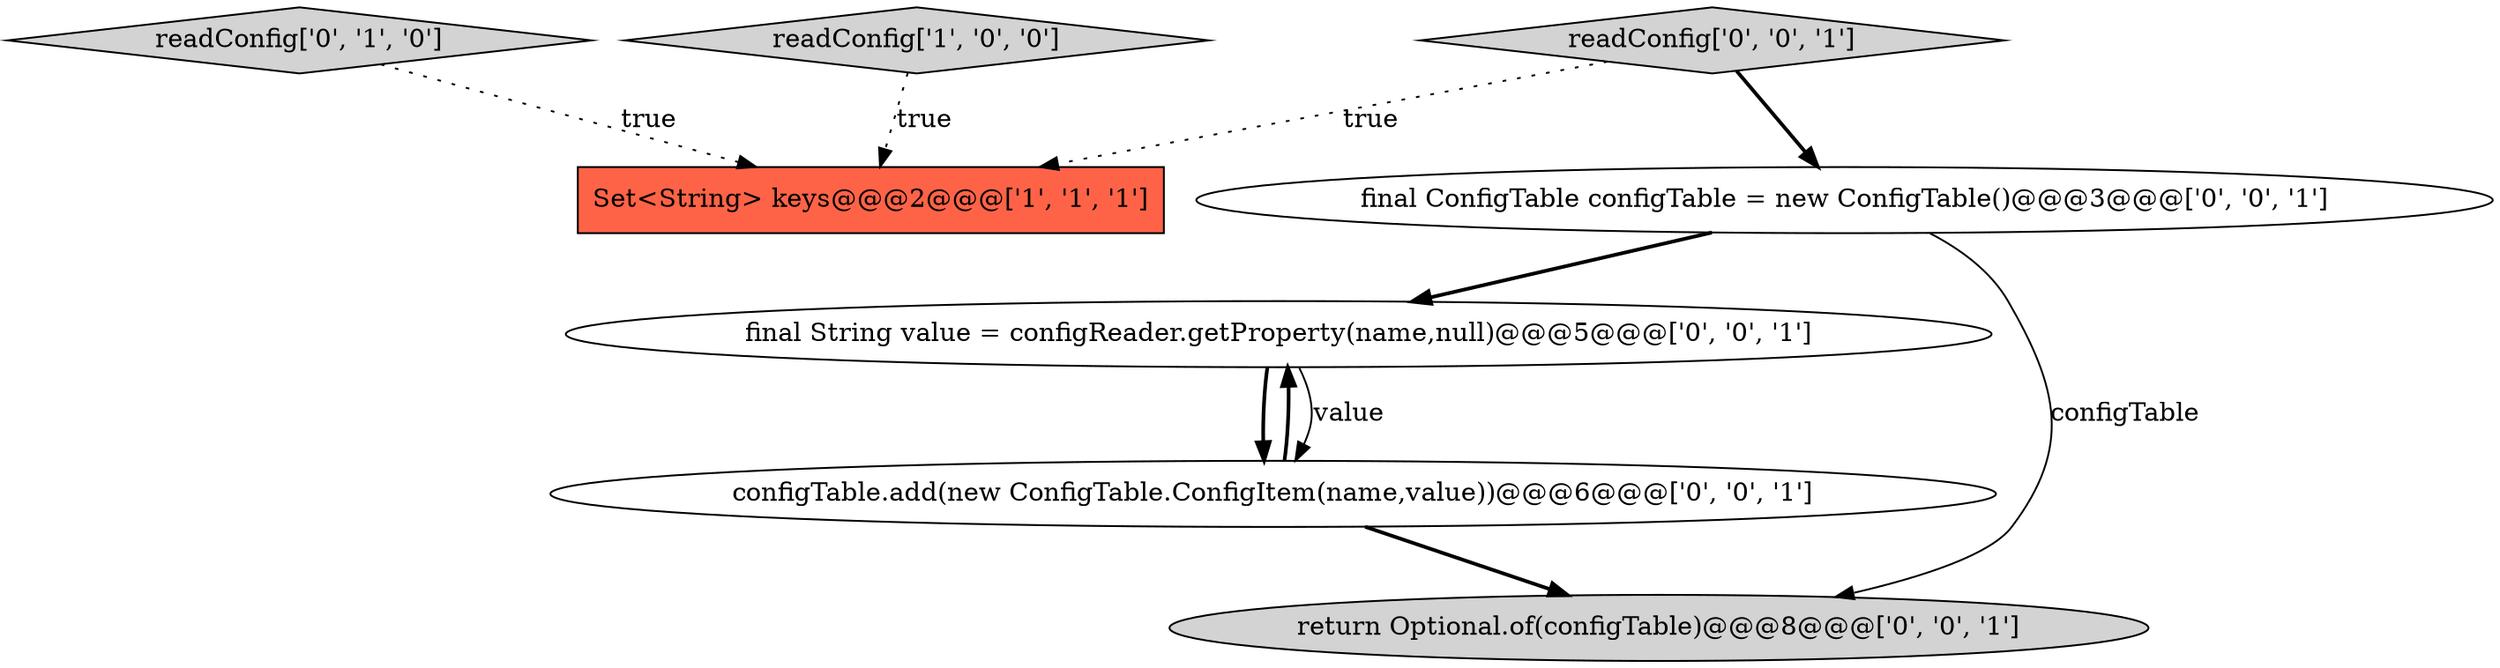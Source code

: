 digraph {
1 [style = filled, label = "Set<String> keys@@@2@@@['1', '1', '1']", fillcolor = tomato, shape = box image = "AAA0AAABBB1BBB"];
4 [style = filled, label = "configTable.add(new ConfigTable.ConfigItem(name,value))@@@6@@@['0', '0', '1']", fillcolor = white, shape = ellipse image = "AAA0AAABBB3BBB"];
2 [style = filled, label = "readConfig['0', '1', '0']", fillcolor = lightgray, shape = diamond image = "AAA0AAABBB2BBB"];
5 [style = filled, label = "readConfig['0', '0', '1']", fillcolor = lightgray, shape = diamond image = "AAA0AAABBB3BBB"];
7 [style = filled, label = "final String value = configReader.getProperty(name,null)@@@5@@@['0', '0', '1']", fillcolor = white, shape = ellipse image = "AAA0AAABBB3BBB"];
3 [style = filled, label = "final ConfigTable configTable = new ConfigTable()@@@3@@@['0', '0', '1']", fillcolor = white, shape = ellipse image = "AAA0AAABBB3BBB"];
6 [style = filled, label = "return Optional.of(configTable)@@@8@@@['0', '0', '1']", fillcolor = lightgray, shape = ellipse image = "AAA0AAABBB3BBB"];
0 [style = filled, label = "readConfig['1', '0', '0']", fillcolor = lightgray, shape = diamond image = "AAA0AAABBB1BBB"];
2->1 [style = dotted, label="true"];
4->6 [style = bold, label=""];
5->1 [style = dotted, label="true"];
5->3 [style = bold, label=""];
0->1 [style = dotted, label="true"];
7->4 [style = solid, label="value"];
4->7 [style = bold, label=""];
3->6 [style = solid, label="configTable"];
7->4 [style = bold, label=""];
3->7 [style = bold, label=""];
}
